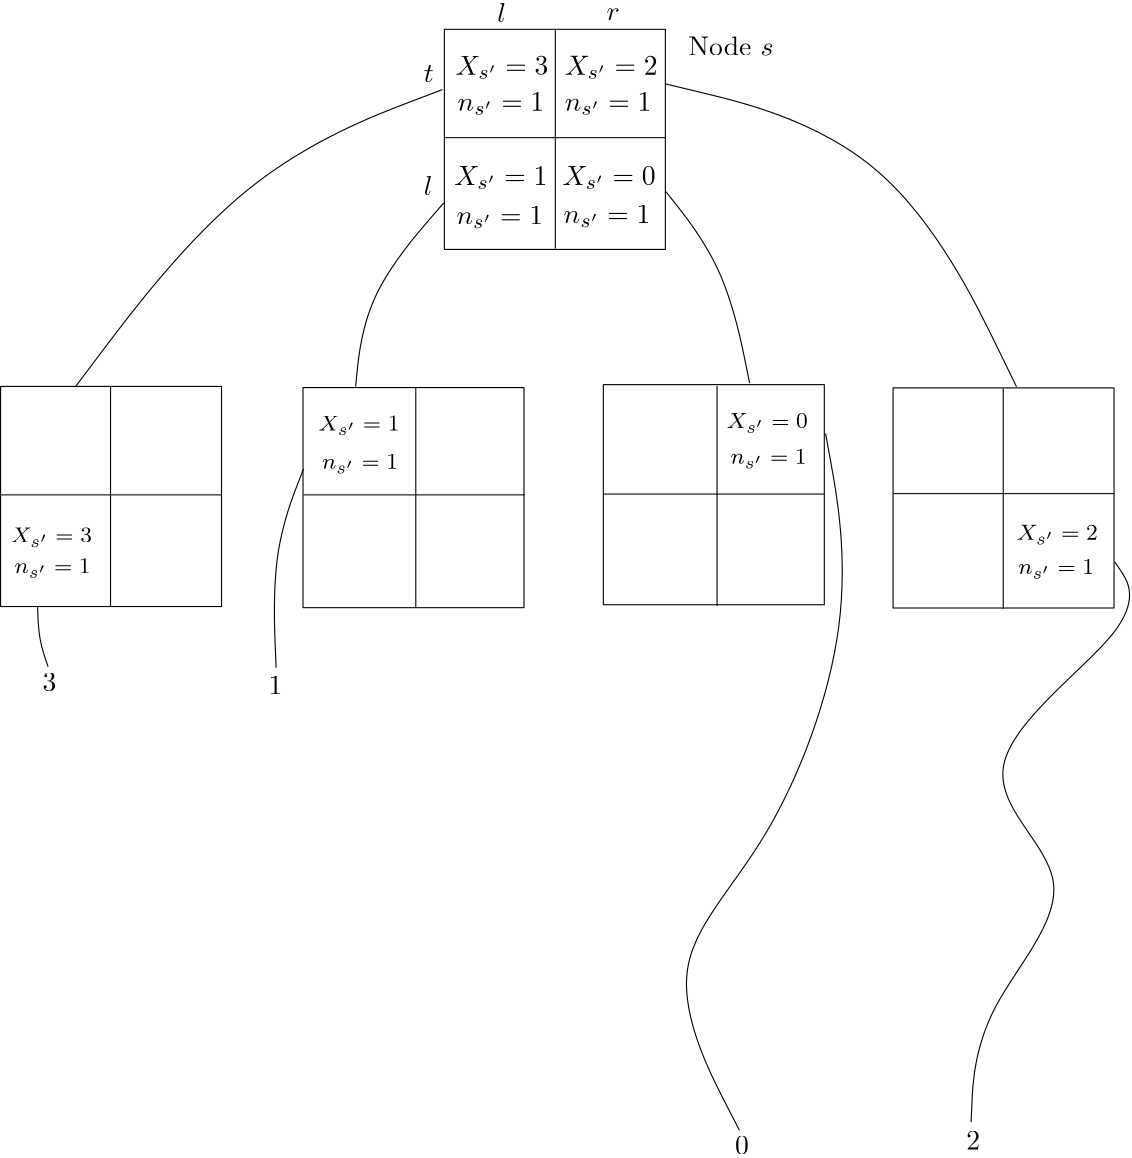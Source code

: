 <?xml version="1.0"?>
<!DOCTYPE ipe SYSTEM "ipe.dtd">
<ipe version="70005" creator="Ipe 7.1.3">
<info created="D:20140330195453" modified="D:20140401123245"/>
<ipestyle name="basic">
<symbol name="arrow/arc(spx)">
<path stroke="sym-stroke" fill="sym-stroke" pen="sym-pen">
0 0 m
-1 0.333 l
-1 -0.333 l
h
</path>
</symbol>
<symbol name="arrow/farc(spx)">
<path stroke="sym-stroke" fill="white" pen="sym-pen">
0 0 m
-1 0.333 l
-1 -0.333 l
h
</path>
</symbol>
<symbol name="mark/circle(sx)" transformations="translations">
<path fill="sym-stroke">
0.6 0 0 0.6 0 0 e
0.4 0 0 0.4 0 0 e
</path>
</symbol>
<symbol name="mark/disk(sx)" transformations="translations">
<path fill="sym-stroke">
0.6 0 0 0.6 0 0 e
</path>
</symbol>
<symbol name="mark/fdisk(sfx)" transformations="translations">
<group>
<path fill="sym-fill">
0.5 0 0 0.5 0 0 e
</path>
<path fill="sym-stroke" fillrule="eofill">
0.6 0 0 0.6 0 0 e
0.4 0 0 0.4 0 0 e
</path>
</group>
</symbol>
<symbol name="mark/box(sx)" transformations="translations">
<path fill="sym-stroke" fillrule="eofill">
-0.6 -0.6 m
0.6 -0.6 l
0.6 0.6 l
-0.6 0.6 l
h
-0.4 -0.4 m
0.4 -0.4 l
0.4 0.4 l
-0.4 0.4 l
h
</path>
</symbol>
<symbol name="mark/square(sx)" transformations="translations">
<path fill="sym-stroke">
-0.6 -0.6 m
0.6 -0.6 l
0.6 0.6 l
-0.6 0.6 l
h
</path>
</symbol>
<symbol name="mark/fsquare(sfx)" transformations="translations">
<group>
<path fill="sym-fill">
-0.5 -0.5 m
0.5 -0.5 l
0.5 0.5 l
-0.5 0.5 l
h
</path>
<path fill="sym-stroke" fillrule="eofill">
-0.6 -0.6 m
0.6 -0.6 l
0.6 0.6 l
-0.6 0.6 l
h
-0.4 -0.4 m
0.4 -0.4 l
0.4 0.4 l
-0.4 0.4 l
h
</path>
</group>
</symbol>
<symbol name="mark/cross(sx)" transformations="translations">
<group>
<path fill="sym-stroke">
-0.43 -0.57 m
0.57 0.43 l
0.43 0.57 l
-0.57 -0.43 l
h
</path>
<path fill="sym-stroke">
-0.43 0.57 m
0.57 -0.43 l
0.43 -0.57 l
-0.57 0.43 l
h
</path>
</group>
</symbol>
<symbol name="arrow/fnormal(spx)">
<path stroke="sym-stroke" fill="white" pen="sym-pen">
0 0 m
-1 0.333 l
-1 -0.333 l
h
</path>
</symbol>
<symbol name="arrow/pointed(spx)">
<path stroke="sym-stroke" fill="sym-stroke" pen="sym-pen">
0 0 m
-1 0.333 l
-0.8 0 l
-1 -0.333 l
h
</path>
</symbol>
<symbol name="arrow/fpointed(spx)">
<path stroke="sym-stroke" fill="white" pen="sym-pen">
0 0 m
-1 0.333 l
-0.8 0 l
-1 -0.333 l
h
</path>
</symbol>
<symbol name="arrow/linear(spx)">
<path stroke="sym-stroke" pen="sym-pen">
-1 0.333 m
0 0 l
-1 -0.333 l
</path>
</symbol>
<symbol name="arrow/fdouble(spx)">
<path stroke="sym-stroke" fill="white" pen="sym-pen">
0 0 m
-1 0.333 l
-1 -0.333 l
h
-1 0 m
-2 0.333 l
-2 -0.333 l
h
</path>
</symbol>
<symbol name="arrow/double(spx)">
<path stroke="sym-stroke" fill="sym-stroke" pen="sym-pen">
0 0 m
-1 0.333 l
-1 -0.333 l
h
-1 0 m
-2 0.333 l
-2 -0.333 l
h
</path>
</symbol>
<pen name="heavier" value="0.8"/>
<pen name="fat" value="1.2"/>
<pen name="ultrafat" value="2"/>
<symbolsize name="large" value="5"/>
<symbolsize name="small" value="2"/>
<symbolsize name="tiny" value="1.1"/>
<arrowsize name="large" value="10"/>
<arrowsize name="small" value="5"/>
<arrowsize name="tiny" value="3"/>
<color name="red" value="1 0 0"/>
<color name="green" value="0 1 0"/>
<color name="blue" value="0 0 1"/>
<color name="yellow" value="1 1 0"/>
<color name="orange" value="1 0.647 0"/>
<color name="gold" value="1 0.843 0"/>
<color name="purple" value="0.627 0.125 0.941"/>
<color name="gray" value="0.745"/>
<color name="brown" value="0.647 0.165 0.165"/>
<color name="navy" value="0 0 0.502"/>
<color name="pink" value="1 0.753 0.796"/>
<color name="seagreen" value="0.18 0.545 0.341"/>
<color name="turquoise" value="0.251 0.878 0.816"/>
<color name="violet" value="0.933 0.51 0.933"/>
<color name="darkblue" value="0 0 0.545"/>
<color name="darkcyan" value="0 0.545 0.545"/>
<color name="darkgray" value="0.663"/>
<color name="darkgreen" value="0 0.392 0"/>
<color name="darkmagenta" value="0.545 0 0.545"/>
<color name="darkorange" value="1 0.549 0"/>
<color name="darkred" value="0.545 0 0"/>
<color name="lightblue" value="0.678 0.847 0.902"/>
<color name="lightcyan" value="0.878 1 1"/>
<color name="lightgray" value="0.827"/>
<color name="lightgreen" value="0.565 0.933 0.565"/>
<color name="lightyellow" value="1 1 0.878"/>
<dashstyle name="dashed" value="[4] 0"/>
<dashstyle name="dotted" value="[1 3] 0"/>
<dashstyle name="dash dotted" value="[4 2 1 2] 0"/>
<dashstyle name="dash dot dotted" value="[4 2 1 2 1 2] 0"/>
<textsize name="large" value="\large"/>
<textsize name="small" value="\small"/>
<textsize name="tiny" value="\tiny"/>
<textsize name="Large" value="\Large"/>
<textsize name="LARGE" value="\LARGE"/>
<textsize name="huge" value="\huge"/>
<textsize name="Huge" value="\Huge"/>
<textsize name="footnote" value="\footnotesize"/>
<textstyle name="center" begin="\begin{center}" end="\end{center}"/>
<textstyle name="itemize" begin="\begin{itemize}" end="\end{itemize}"/>
<textstyle name="item" begin="\begin{itemize}\item{}" end="\end{itemize}"/>
<gridsize name="4 pts" value="4"/>
<gridsize name="8 pts (~3 mm)" value="8"/>
<gridsize name="16 pts (~6 mm)" value="16"/>
<gridsize name="32 pts (~12 mm)" value="32"/>
<gridsize name="10 pts (~3.5 mm)" value="10"/>
<gridsize name="20 pts (~7 mm)" value="20"/>
<gridsize name="14 pts (~5 mm)" value="14"/>
<gridsize name="28 pts (~10 mm)" value="28"/>
<gridsize name="56 pts (~20 mm)" value="56"/>
<anglesize name="90 deg" value="90"/>
<anglesize name="60 deg" value="60"/>
<anglesize name="45 deg" value="45"/>
<anglesize name="30 deg" value="30"/>
<anglesize name="22.5 deg" value="22.5"/>
<tiling name="falling" angle="-60" step="4" width="1"/>
<tiling name="rising" angle="30" step="4" width="1"/>
</ipestyle>
<page>
<layer name="alpha"/>
<view layers="alpha" active="alpha"/>
<path layer="alpha" stroke="black">
192.505 704.145 m
192.505 783.38 l
272.052 783.38 l
272.052 704.145 l
h
</path>
<path stroke="black">
232.434 783.068 m
232.434 704.457 l
232.434 704.457 l
</path>
<path stroke="black">
192.505 744.386 m
272.052 744.386 l
272.052 744.386 l
</path>
<path matrix="1 0 0 1 -159.781 -128.554" stroke="black">
192.505 704.145 m
192.505 783.38 l
272.052 783.38 l
272.052 704.145 l
h
</path>
<path matrix="1 0 0 1 -50.8946 -128.96" stroke="black">
192.505 704.145 m
192.505 783.38 l
272.052 783.38 l
272.052 704.145 l
h
</path>
<path matrix="1 0 0 1 57.2214 -127.905" stroke="black">
192.505 704.145 m
192.505 783.38 l
272.052 783.38 l
272.052 704.145 l
h
</path>
<path matrix="1 0 0 1 161.525 -129.081" stroke="black">
192.505 704.145 m
192.505 783.38 l
272.052 783.38 l
272.052 704.145 l
h
</path>
<path stroke="black">
72.3133 654.667 m
72.3133 575.664 l
72.3133 575.664 l
</path>
<path matrix="1 0 0 1 -1.19981 0.239962" stroke="black">
183.406 654.298 m
183.406 575.068 l
183.406 575.068 l
</path>
<path matrix="1 0 0 1 107.263 0.719525" stroke="black">
183.406 654.298 m
183.406 575.068 l
183.406 575.068 l
</path>
<path matrix="1 0 0 1 210.292 -0.262392" stroke="black">
183.406 654.298 m
183.406 575.068 l
183.406 575.068 l
</path>
<path stroke="black">
32.8217 615.789 m
112.221 615.789 l
112.221 615.789 l
</path>
<path stroke="black">
141.845 615.789 m
221.446 615.789 l
221.446 615.789 l
</path>
<path stroke="black">
249.667 616.08 m
329.469 616.08 l
</path>
<path stroke="black">
354.275 616.243 m
433.675 616.243 l
</path>
<text matrix="1 0 0 1 -29.671 -132.412" transformations="translations" pos="66.1083 731.07" stroke="black" type="label" width="32" height="5.444" depth="1.74" valign="baseline" size="footnote">$X_{s&apos;}=3$
</text>
<text matrix="1 0 0 1 -22.1426 -172.269" transformations="translations" pos="59.9084 759.855" stroke="black" type="label" width="27.35" height="5.134" depth="1.74" valign="baseline" size="footnote">$n_{s&apos;}=1$</text>
<text matrix="1 0 0 1 3.09996 99.6415" transformations="translations" pos="144.05 539.315" stroke="black" type="label" width="29.177" height="5.444" depth="1.74" valign="baseline" size="footnote">$X_{s&apos;}=1$</text>
<text matrix="1 0 0 1 55.3564 63.7706" transformations="translations" pos="93.1222 561.458" stroke="black" type="label" width="27.35" height="5.134" depth="1.74" valign="baseline" size="footnote">$n_{s&apos;}=1$</text>
<text matrix="1 0 0 1 156.326 95.6558" transformations="translations" pos="137.85 544.186" stroke="black" type="label" width="29.177" height="5.444" depth="1.74" valign="baseline" size="footnote">$X_{s&apos;}=0$</text>
<text matrix="1 0 0 1 106.284 69.5276" transformations="translations" pos="189.221 557.472" stroke="black" type="label" width="27.35" height="5.134" depth="1.74" valign="baseline" size="footnote">$n_{s&apos;}=1$</text>
<text matrix="1 0 0 1 16.7707 -98.5278" transformations="translations" pos="381.756 698.191" stroke="black" type="label" width="29.177" height="5.444" depth="1.74" valign="baseline" size="footnote">$X_{s&apos;}=2$</text>
<text matrix="1 0 0 1 51.0982 -122.112" transformations="translations" pos="347.953 709.459" stroke="black" type="label" width="27.35" height="5.134" depth="1.74" valign="baseline" size="footnote">$n_{s&apos;}=1$</text>
<path stroke="black">
191.835 761.71 m
119.65 734.253
59.8654 654.983 s
</path>
<path stroke="black">
46.0779 575.389 m
46.4185 563.806
49.8251 553.927 s
</path>
<text matrix="1 0 0 1 -27.9337 1.02196" transformations="translations" pos="75.7149 544.048" stroke="black" type="label" width="4.981" height="6.42" depth="0" valign="baseline">3</text>
<path stroke="black">
192.219 720.848 m
163.944 688.145
160.538 654.761 s
</path>
<path stroke="black">
141.802 625.124 m
130.22 595.487
131.923 553.587 s
</path>
<text matrix="1 0 0 1 -41.9005 -14.6482" transformations="translations" pos="171.098 558.697" stroke="black" type="label" width="4.981" height="6.42" depth="0" valign="baseline">1</text>
<path stroke="black">
272.238 763.696 m
355.052 743.768
398.451 654.755 s
</path>
<path stroke="black">
272.252 724.952 m
294.001 697.438
302.387 656.035 s
</path>
<path matrix="1 0 0 1 -0.174552 1.57097" stroke="black">
329.906 636.316 m
341.973 569.947
310.081 484.616
267.847 445.829
298.876 385.493 s
</path>
<path matrix="1 0 0 1 -1.22187 1.92008" stroke="black">
435.062 589.771 m
448.852 569.085
373.002 513.921
429.89 475.996
385.069 428.59
383.346 388.079 s
</path>
<text matrix="1 0 0 1 4.2386 1.46818" transformations="translations" pos="292.843 376.874" stroke="black" type="label" width="4.981" height="6.42" depth="0" valign="baseline">0</text>
<text matrix="1 0 0 1 -2.99749 3.24493" transformations="translations" pos="383.346 376.874" stroke="black" type="label" width="4.981" height="6.42" depth="0" valign="baseline">2</text>
<text matrix="1 0 0 1 -197.403 -4.58188" transformations="translations" pos="393.88 771.652" stroke="black" type="label" width="33.472" height="6.812" depth="1.49" valign="baseline">$X_{s&apos;}=3$</text>
<text matrix="1 0 0 1 -203.512 -3.43641" transformations="translations" pos="400.752 757.525" stroke="black" type="label" width="31.198" height="6.425" depth="1.49" valign="baseline">$n_{s&apos;}=1$</text>
<text matrix="1 0 0 1 -192.821 -42.7642" transformations="translations" pos="388.916 770.125" stroke="black" type="label" width="33.472" height="6.812" depth="1.49" valign="baseline">$X_{s&apos;}=1$</text>
<text matrix="1 0 0 1 -196.639 -40.8551" transformations="translations" pos="393.498 754.089" stroke="black" type="label" width="31.198" height="6.425" depth="1.49" valign="baseline">$n_{s&apos;}=1$</text>
<text matrix="1 0 0 1 -152.347 -26.3458" transformations="translations" pos="387.389 753.707" stroke="black" type="label" width="33.472" height="6.812" depth="1.49" valign="baseline">$X_{s&apos;}=0$</text>
<text matrix="1 0 0 1 -174.875 -44.2915" transformations="translations" pos="410.298 757.907" stroke="black" type="label" width="31.198" height="6.425" depth="1.49" valign="baseline">$n_{s&apos;}=1$</text>
<text matrix="1 0 0 1 -162.275 11.4547" transformations="translations" pos="398.08 755.616" stroke="black" type="label" width="33.472" height="6.812" depth="1.49" valign="baseline">$X_{s&apos;}=2$</text>
<text matrix="1 0 0 1 -162.657 16.8002" transformations="translations" pos="398.461 737.288" stroke="black" type="label" width="31.198" height="6.425" depth="1.49" valign="baseline">$n_{s&apos;}=1$</text>
<text matrix="1 0 0 1 67.8471 -28.1962" transformations="translations" pos="212.456 802.173" stroke="black" type="label" width="30.684" height="6.918" depth="0" valign="baseline">Node $s$</text>
<text matrix="1 0 0 1 101.036 -5.58049" transformations="translations" pos="84.0544 769.87" stroke="black" type="label" width="3.598" height="6.128" depth="0" valign="baseline">$t$</text>
<text matrix="1 0 0 1 131.288 -50.5182" transformations="translations" pos="53.8023 774.276" stroke="black" type="label" width="3.169" height="6.918" depth="0" valign="baseline">$l$</text>
<text matrix="1 0 0 1 139.219 -4.99307" transformations="translations" pos="72.306 791.017" stroke="black" type="label" width="3.169" height="6.918" depth="0" valign="baseline">$l$</text>
<text matrix="1 0 0 1 142.449 6.75533" transformations="translations" pos="108.432 779.856" stroke="black" type="label" width="4.771" height="4.289" depth="0" valign="baseline">$r$</text>
</page>
</ipe>
